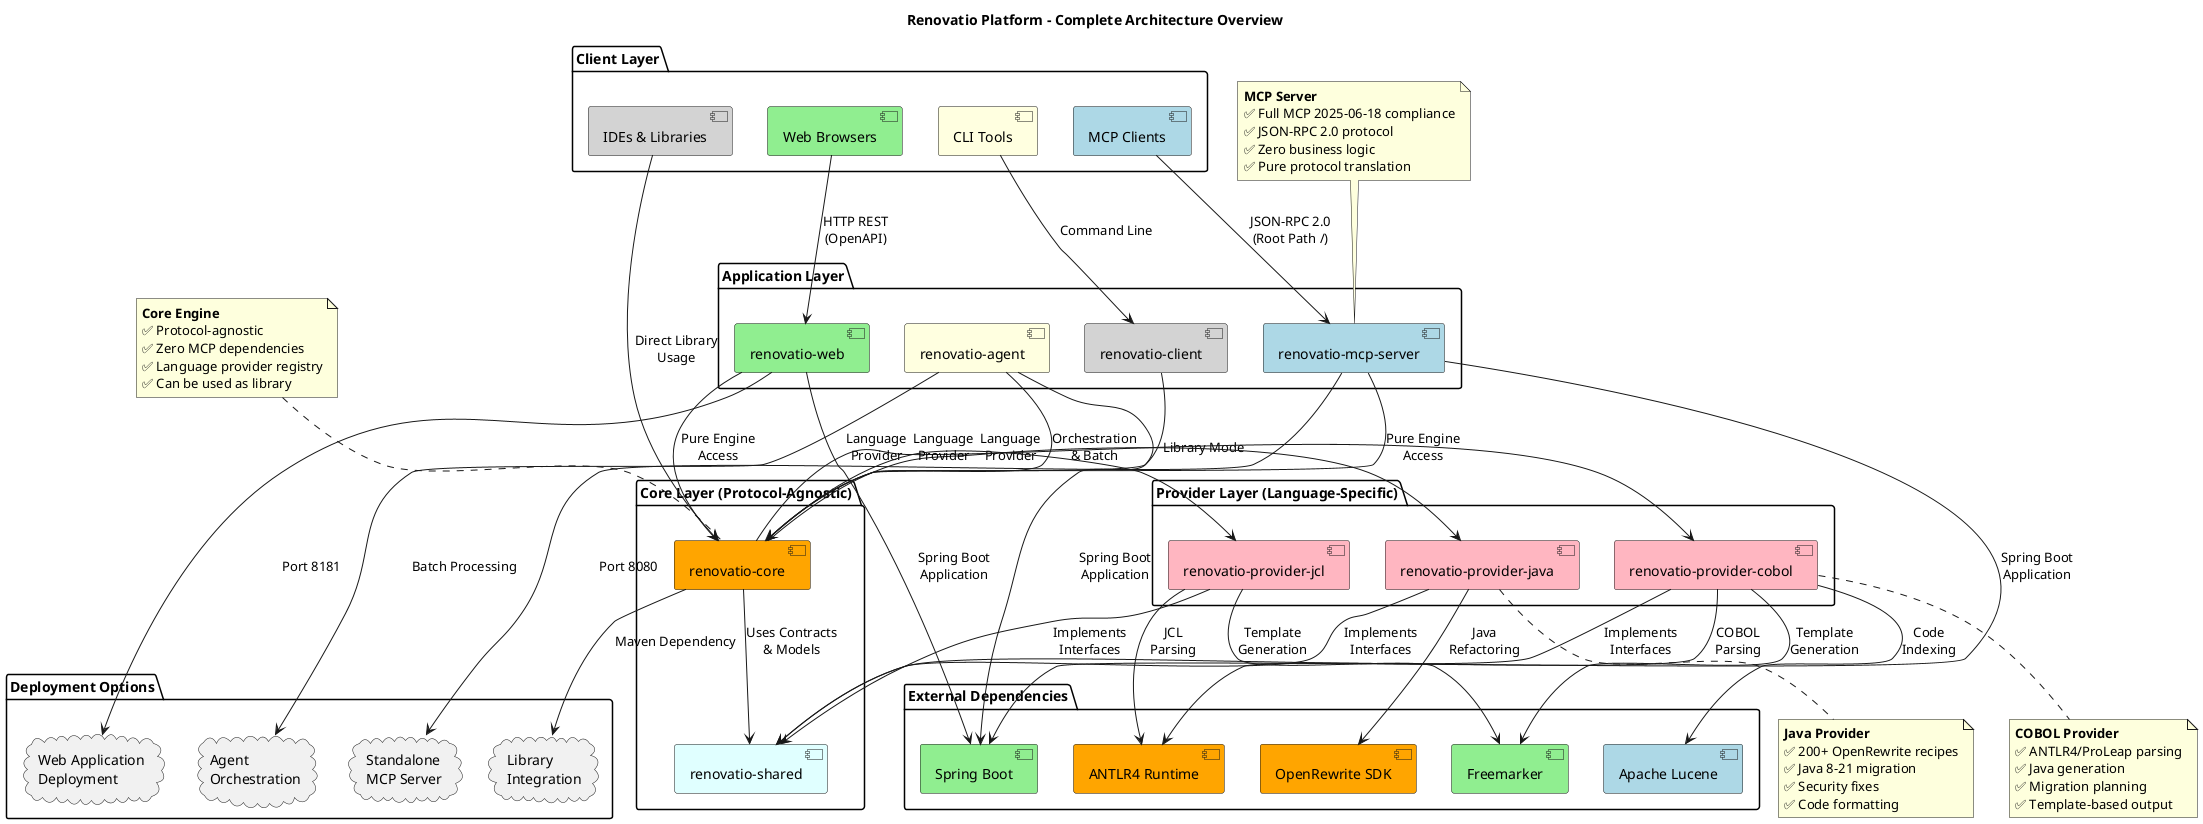 @startuml
' Renovatio Complete Architecture Overview

title Renovatio Platform - Complete Architecture Overview

' Top level - Client Layer
package "Client Layer" {
  [MCP Clients] #LightBlue
  [Web Browsers] #LightGreen
  [CLI Tools] #LightYellow
  [IDEs & Libraries] #LightGray
}

' Application Layer
package "Application Layer" {
  [renovatio-mcp-server] as mcp #LightBlue
  [renovatio-web] as web #LightGreen
  [renovatio-agent] as agent #LightYellow
  [renovatio-client] as client #LightGray
}

' Core Layer
package "Core Layer (Protocol-Agnostic)" {
  [renovatio-core] as core #Orange
  [renovatio-shared] as shared #LightCyan
}

' Provider Layer
package "Provider Layer (Language-Specific)" {
  [renovatio-provider-java] as java #LightPink
  [renovatio-provider-cobol] as cobol #LightPink
  [renovatio-provider-jcl] as jcl #LightPink
}

' External Dependencies
package "External Dependencies" {
  [OpenRewrite SDK] as openrewrite #Orange
  [ANTLR4 Runtime] as antlr #Orange
  [Spring Boot] as spring #LightGreen
  [Apache Lucene] as lucene #LightBlue
  [Freemarker] as freemarker #LightGreen
}

' Client connections
[MCP Clients] --> mcp : JSON-RPC 2.0\n(Root Path /)
[Web Browsers] --> web : HTTP REST\n(OpenAPI)
[CLI Tools] --> client : Command Line
[IDEs & Libraries] --> core : Direct Library\nUsage

' Application layer connections
mcp --> core : Pure Engine\nAccess
web --> core : Pure Engine\nAccess
agent --> core : Orchestration\n& Batch
client --> core : Library Mode

' Core layer structure
core --> shared : Uses Contracts\n& Models
core --> java : Language\nProvider
core --> cobol : Language\nProvider
core --> jcl : Language\nProvider

' Provider implementations
java --> shared : Implements\nInterfaces
cobol --> shared : Implements\nInterfaces
jcl --> shared : Implements\nInterfaces

' External dependencies
java --> openrewrite : Java\nRefactoring
cobol --> antlr : COBOL\nParsing
jcl --> antlr : JCL\nParsing
mcp --> spring : Spring Boot\nApplication
web --> spring : Spring Boot\nApplication
agent --> spring : Spring Boot\nApplication
cobol --> lucene : Code\nIndexing
cobol --> freemarker : Template\nGeneration
jcl --> freemarker : Template\nGeneration

' Key capabilities
note top of mcp
  **MCP Server**
  ✅ Full MCP 2025-06-18 compliance
  ✅ JSON-RPC 2.0 protocol
  ✅ Zero business logic
  ✅ Pure protocol translation
end note

note top of core
  **Core Engine**
  ✅ Protocol-agnostic
  ✅ Zero MCP dependencies
  ✅ Language provider registry
  ✅ Can be used as library
end note

note bottom of java
  **Java Provider**
  ✅ 200+ OpenRewrite recipes
  ✅ Java 8-21 migration
  ✅ Security fixes
  ✅ Code formatting
end note

note bottom of cobol
  **COBOL Provider**
  ✅ ANTLR4/ProLeap parsing
  ✅ Java generation
  ✅ Migration planning
  ✅ Template-based output
end note

' Deployment information
package "Deployment Options" {
  cloud "Standalone\nMCP Server" as deploy1
  cloud "Web Application\nDeployment" as deploy2
  cloud "Library\nIntegration" as deploy3
  cloud "Agent\nOrchestration" as deploy4
}

mcp --> deploy1 : Port 8080
web --> deploy2 : Port 8181
core --> deploy3 : Maven Dependency
agent --> deploy4 : Batch Processing

@enduml